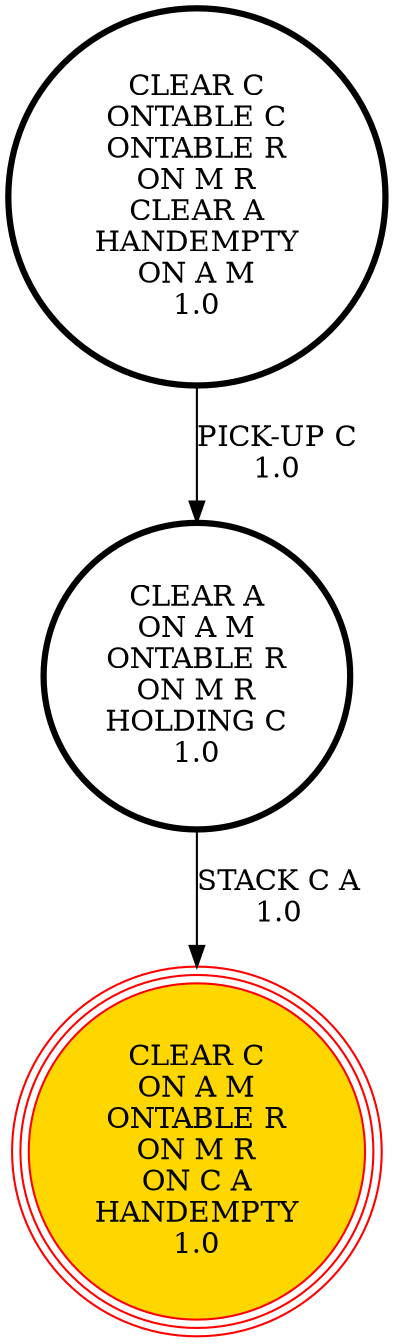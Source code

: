 digraph {
"CLEAR A\nON A M\nONTABLE R\nON M R\nHOLDING C\n1.0\n" -> "CLEAR C\nON A M\nONTABLE R\nON M R\nON C A\nHANDEMPTY\n1.0\n"[label="STACK C A\n1.0\n"];
"CLEAR C\nONTABLE C\nONTABLE R\nON M R\nCLEAR A\nHANDEMPTY\nON A M\n1.0\n" -> "CLEAR A\nON A M\nONTABLE R\nON M R\nHOLDING C\n1.0\n"[label="PICK-UP C\n1.0\n"];
"CLEAR C\nON A M\nONTABLE R\nON M R\nON C A\nHANDEMPTY\n1.0\n" [shape=circle, style=filled color=red, fillcolor=gold, peripheries=3];
"CLEAR C\nON A M\nONTABLE R\nON M R\nON C A\nHANDEMPTY\n1.0\n" [shape=circle, style=filled color=red, fillcolor=gold, peripheries=3];
"CLEAR C\nONTABLE C\nONTABLE R\nON M R\nCLEAR A\nHANDEMPTY\nON A M\n1.0\n" [shape=circle, penwidth=3];
"CLEAR A\nON A M\nONTABLE R\nON M R\nHOLDING C\n1.0\n" [shape=circle, penwidth=3];
}
